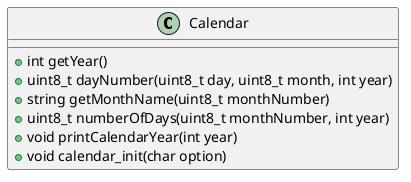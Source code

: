 @startuml calendar.puml
class Calendar{
	+ int getYear()
	+ uint8_t dayNumber(uint8_t day, uint8_t month, int year)
	+ string getMonthName(uint8_t monthNumber)
	+ uint8_t numberOfDays(uint8_t monthNumber, int year)
	+ void printCalendarYear(int year)
	+ void calendar_init(char option)
}
@enduml